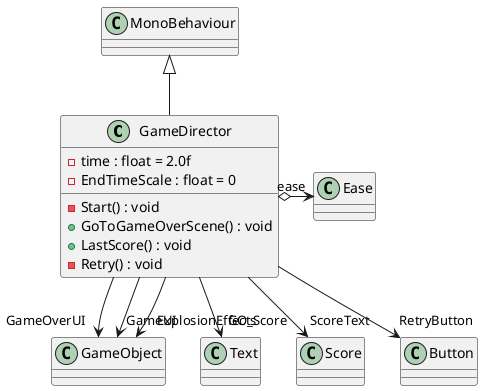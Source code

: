 @startuml
class GameDirector {
    - time : float = 2.0f
    - EndTimeScale : float = 0
    - Start() : void
    + GoToGameOverScene() : void
    + LastScore() : void
    - Retry() : void
}
MonoBehaviour <|-- GameDirector
GameDirector --> "GameOverUI" GameObject
GameDirector --> "GameUI" GameObject
GameDirector --> "GO_Score" Text
GameDirector --> "ScoreText" Score
GameDirector --> "RetryButton" Button
GameDirector --> "ExplosionEffects" GameObject
GameDirector o-> "ease" Ease
@enduml
